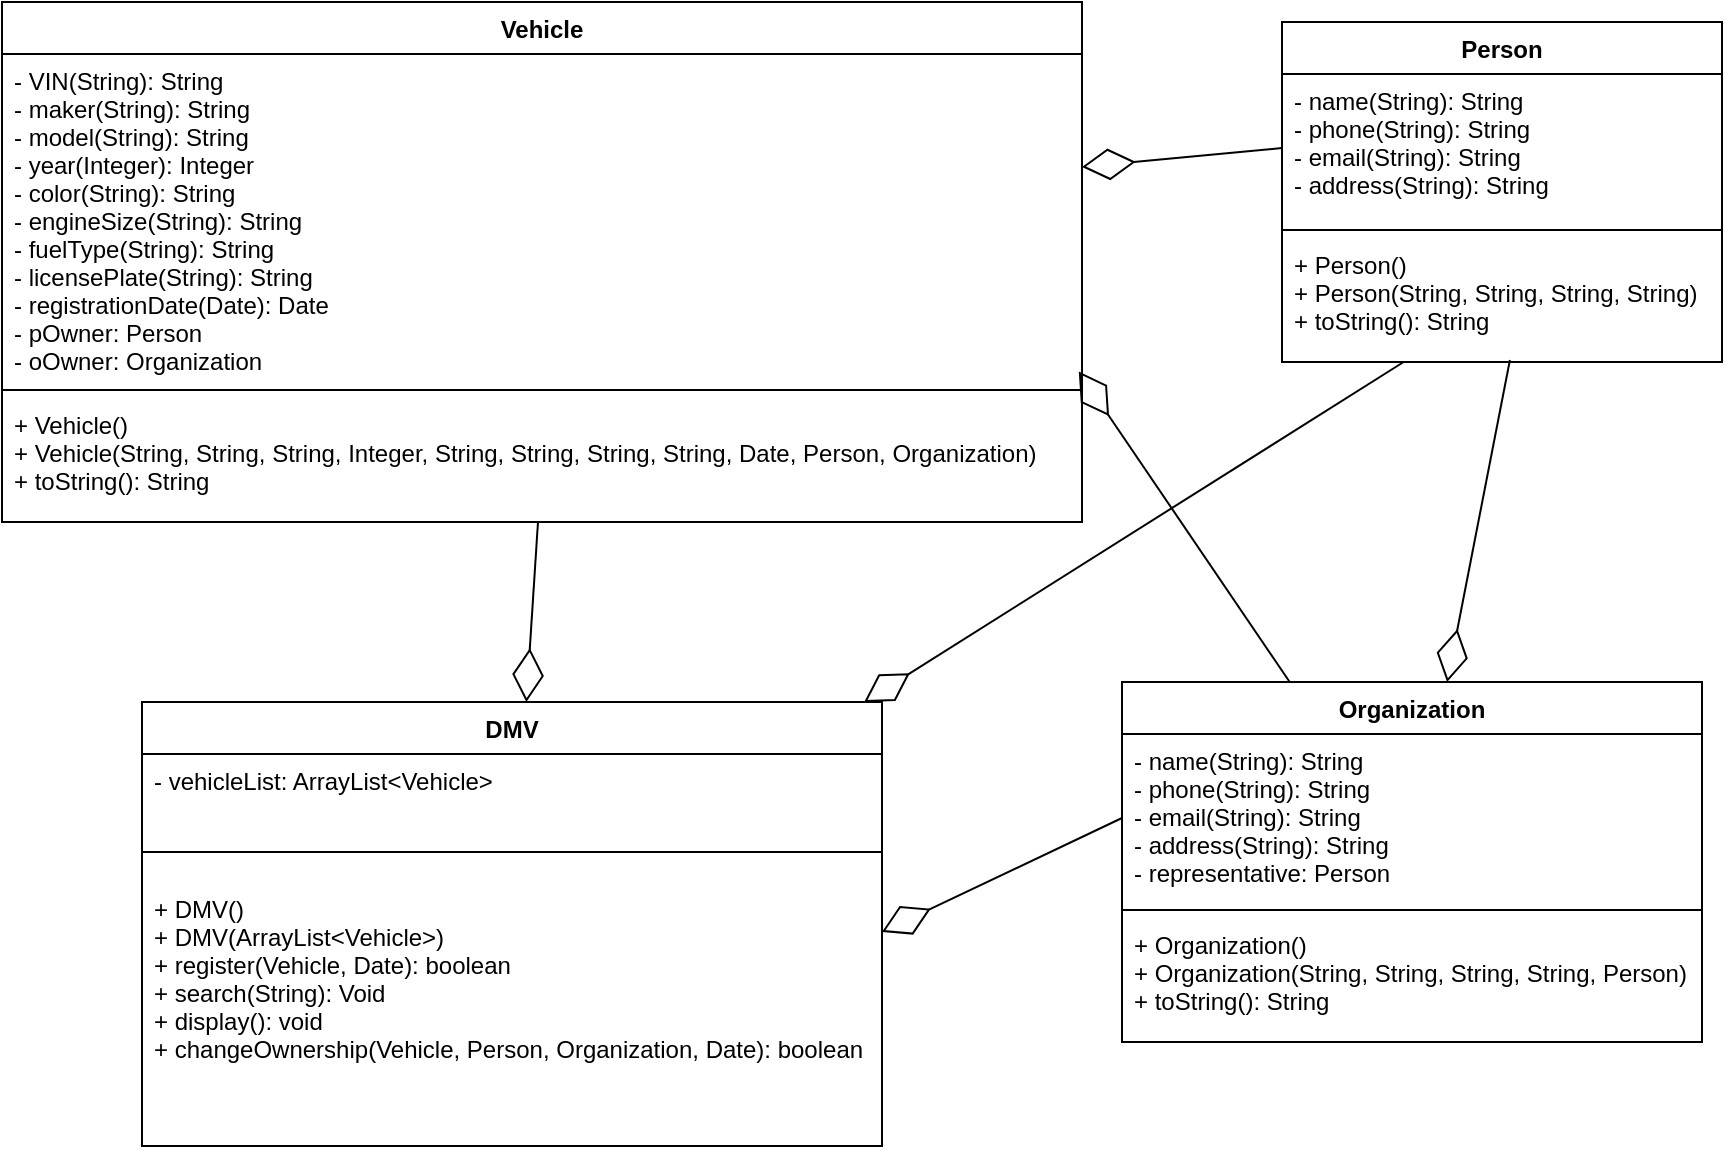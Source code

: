 <mxfile version="17.5.1" type="github">
  <diagram id="C5RBs43oDa-KdzZeNtuy" name="Page-1">
    <mxGraphModel dx="1018" dy="602" grid="1" gridSize="10" guides="1" tooltips="1" connect="1" arrows="1" fold="1" page="1" pageScale="1" pageWidth="827" pageHeight="1169" math="0" shadow="0">
      <root>
        <mxCell id="WIyWlLk6GJQsqaUBKTNV-0" />
        <mxCell id="WIyWlLk6GJQsqaUBKTNV-1" parent="WIyWlLk6GJQsqaUBKTNV-0" />
        <mxCell id="uwdcoz6HARXgGuEvxygR-0" value="Vehicle" style="swimlane;fontStyle=1;align=center;verticalAlign=top;childLayout=stackLayout;horizontal=1;startSize=26;horizontalStack=0;resizeParent=1;resizeParentMax=0;resizeLast=0;collapsible=1;marginBottom=0;" vertex="1" parent="WIyWlLk6GJQsqaUBKTNV-1">
          <mxGeometry x="50" y="20" width="540" height="260" as="geometry" />
        </mxCell>
        <mxCell id="uwdcoz6HARXgGuEvxygR-1" value="- VIN(String): String&#xa;- maker(String): String&#xa;- model(String): String&#xa;- year(Integer): Integer&#xa;- color(String): String&#xa;- engineSize(String): String&#xa;- fuelType(String): String&#xa;- licensePlate(String): String&#xa;- registrationDate(Date): Date&#xa;- pOwner: Person&#xa;- oOwner: Organization" style="text;strokeColor=none;fillColor=none;align=left;verticalAlign=top;spacingLeft=4;spacingRight=4;overflow=hidden;rotatable=0;points=[[0,0.5],[1,0.5]];portConstraint=eastwest;" vertex="1" parent="uwdcoz6HARXgGuEvxygR-0">
          <mxGeometry y="26" width="540" height="164" as="geometry" />
        </mxCell>
        <mxCell id="uwdcoz6HARXgGuEvxygR-2" value="" style="line;strokeWidth=1;fillColor=none;align=left;verticalAlign=middle;spacingTop=-1;spacingLeft=3;spacingRight=3;rotatable=0;labelPosition=right;points=[];portConstraint=eastwest;" vertex="1" parent="uwdcoz6HARXgGuEvxygR-0">
          <mxGeometry y="190" width="540" height="8" as="geometry" />
        </mxCell>
        <mxCell id="uwdcoz6HARXgGuEvxygR-3" value="+ Vehicle()&#xa;+ Vehicle(String, String, String, Integer, String, String, String, String, Date, Person, Organization)&#xa;+ toString(): String" style="text;strokeColor=none;fillColor=none;align=left;verticalAlign=top;spacingLeft=4;spacingRight=4;overflow=hidden;rotatable=0;points=[[0,0.5],[1,0.5]];portConstraint=eastwest;" vertex="1" parent="uwdcoz6HARXgGuEvxygR-0">
          <mxGeometry y="198" width="540" height="62" as="geometry" />
        </mxCell>
        <mxCell id="uwdcoz6HARXgGuEvxygR-4" value="Person" style="swimlane;fontStyle=1;align=center;verticalAlign=top;childLayout=stackLayout;horizontal=1;startSize=26;horizontalStack=0;resizeParent=1;resizeParentMax=0;resizeLast=0;collapsible=1;marginBottom=0;" vertex="1" parent="WIyWlLk6GJQsqaUBKTNV-1">
          <mxGeometry x="690" y="30" width="220" height="170" as="geometry" />
        </mxCell>
        <mxCell id="uwdcoz6HARXgGuEvxygR-5" value="- name(String): String&#xa;- phone(String): String&#xa;- email(String): String&#xa;- address(String): String" style="text;strokeColor=none;fillColor=none;align=left;verticalAlign=top;spacingLeft=4;spacingRight=4;overflow=hidden;rotatable=0;points=[[0,0.5],[1,0.5]];portConstraint=eastwest;" vertex="1" parent="uwdcoz6HARXgGuEvxygR-4">
          <mxGeometry y="26" width="220" height="74" as="geometry" />
        </mxCell>
        <mxCell id="uwdcoz6HARXgGuEvxygR-6" value="" style="line;strokeWidth=1;fillColor=none;align=left;verticalAlign=middle;spacingTop=-1;spacingLeft=3;spacingRight=3;rotatable=0;labelPosition=right;points=[];portConstraint=eastwest;" vertex="1" parent="uwdcoz6HARXgGuEvxygR-4">
          <mxGeometry y="100" width="220" height="8" as="geometry" />
        </mxCell>
        <mxCell id="uwdcoz6HARXgGuEvxygR-7" value="+ Person()&#xa;+ Person(String, String, String, String)&#xa;+ toString(): String" style="text;strokeColor=none;fillColor=none;align=left;verticalAlign=top;spacingLeft=4;spacingRight=4;overflow=hidden;rotatable=0;points=[[0,0.5],[1,0.5]];portConstraint=eastwest;" vertex="1" parent="uwdcoz6HARXgGuEvxygR-4">
          <mxGeometry y="108" width="220" height="62" as="geometry" />
        </mxCell>
        <mxCell id="uwdcoz6HARXgGuEvxygR-9" value="Organization" style="swimlane;fontStyle=1;align=center;verticalAlign=top;childLayout=stackLayout;horizontal=1;startSize=26;horizontalStack=0;resizeParent=1;resizeParentMax=0;resizeLast=0;collapsible=1;marginBottom=0;" vertex="1" parent="WIyWlLk6GJQsqaUBKTNV-1">
          <mxGeometry x="610" y="360" width="290" height="180" as="geometry" />
        </mxCell>
        <mxCell id="uwdcoz6HARXgGuEvxygR-10" value="- name(String): String&#xa;- phone(String): String&#xa;- email(String): String&#xa;- address(String): String&#xa;- representative: Person" style="text;strokeColor=none;fillColor=none;align=left;verticalAlign=top;spacingLeft=4;spacingRight=4;overflow=hidden;rotatable=0;points=[[0,0.5],[1,0.5]];portConstraint=eastwest;" vertex="1" parent="uwdcoz6HARXgGuEvxygR-9">
          <mxGeometry y="26" width="290" height="84" as="geometry" />
        </mxCell>
        <mxCell id="uwdcoz6HARXgGuEvxygR-11" value="" style="line;strokeWidth=1;fillColor=none;align=left;verticalAlign=middle;spacingTop=-1;spacingLeft=3;spacingRight=3;rotatable=0;labelPosition=right;points=[];portConstraint=eastwest;" vertex="1" parent="uwdcoz6HARXgGuEvxygR-9">
          <mxGeometry y="110" width="290" height="8" as="geometry" />
        </mxCell>
        <mxCell id="uwdcoz6HARXgGuEvxygR-12" value="+ Organization()&#xa;+ Organization(String, String, String, String, Person)&#xa;+ toString(): String" style="text;strokeColor=none;fillColor=none;align=left;verticalAlign=top;spacingLeft=4;spacingRight=4;overflow=hidden;rotatable=0;points=[[0,0.5],[1,0.5]];portConstraint=eastwest;" vertex="1" parent="uwdcoz6HARXgGuEvxygR-9">
          <mxGeometry y="118" width="290" height="62" as="geometry" />
        </mxCell>
        <mxCell id="uwdcoz6HARXgGuEvxygR-20" value="DMV" style="swimlane;fontStyle=1;align=center;verticalAlign=top;childLayout=stackLayout;horizontal=1;startSize=26;horizontalStack=0;resizeParent=1;resizeParentMax=0;resizeLast=0;collapsible=1;marginBottom=0;" vertex="1" parent="WIyWlLk6GJQsqaUBKTNV-1">
          <mxGeometry x="120" y="370" width="370" height="222" as="geometry" />
        </mxCell>
        <mxCell id="uwdcoz6HARXgGuEvxygR-21" value="- vehicleList: ArrayList&lt;Vehicle&gt;" style="text;strokeColor=none;fillColor=none;align=left;verticalAlign=top;spacingLeft=4;spacingRight=4;overflow=hidden;rotatable=0;points=[[0,0.5],[1,0.5]];portConstraint=eastwest;" vertex="1" parent="uwdcoz6HARXgGuEvxygR-20">
          <mxGeometry y="26" width="370" height="34" as="geometry" />
        </mxCell>
        <mxCell id="uwdcoz6HARXgGuEvxygR-22" value="" style="line;strokeWidth=1;fillColor=none;align=left;verticalAlign=middle;spacingTop=-1;spacingLeft=3;spacingRight=3;rotatable=0;labelPosition=right;points=[];portConstraint=eastwest;" vertex="1" parent="uwdcoz6HARXgGuEvxygR-20">
          <mxGeometry y="60" width="370" height="30" as="geometry" />
        </mxCell>
        <mxCell id="uwdcoz6HARXgGuEvxygR-23" value="+ DMV()&#xa;+ DMV(ArrayList&lt;Vehicle&gt;)&#xa;+ register(Vehicle, Date): boolean&#xa;+ search(String): Void &#xa;+ display(): void&#xa;+ changeOwnership(Vehicle, Person, Organization, Date): boolean" style="text;strokeColor=none;fillColor=none;align=left;verticalAlign=top;spacingLeft=4;spacingRight=4;overflow=hidden;rotatable=0;points=[[0,0.5],[1,0.5]];portConstraint=eastwest;" vertex="1" parent="uwdcoz6HARXgGuEvxygR-20">
          <mxGeometry y="90" width="370" height="132" as="geometry" />
        </mxCell>
        <mxCell id="uwdcoz6HARXgGuEvxygR-26" value="" style="endArrow=diamondThin;endFill=0;endSize=24;html=1;rounded=0;exitX=0;exitY=0.5;exitDx=0;exitDy=0;" edge="1" parent="WIyWlLk6GJQsqaUBKTNV-1" source="uwdcoz6HARXgGuEvxygR-5" target="uwdcoz6HARXgGuEvxygR-1">
          <mxGeometry width="160" relative="1" as="geometry">
            <mxPoint x="330" y="310" as="sourcePoint" />
            <mxPoint x="490" y="310" as="targetPoint" />
          </mxGeometry>
        </mxCell>
        <mxCell id="uwdcoz6HARXgGuEvxygR-30" value="" style="endArrow=diamondThin;endFill=0;endSize=24;html=1;rounded=0;" edge="1" parent="WIyWlLk6GJQsqaUBKTNV-1" source="uwdcoz6HARXgGuEvxygR-7" target="uwdcoz6HARXgGuEvxygR-20">
          <mxGeometry width="160" relative="1" as="geometry">
            <mxPoint x="590" y="123" as="sourcePoint" />
            <mxPoint x="460" y="139.508" as="targetPoint" />
          </mxGeometry>
        </mxCell>
        <mxCell id="uwdcoz6HARXgGuEvxygR-31" value="" style="endArrow=diamondThin;endFill=0;endSize=24;html=1;rounded=0;exitX=0;exitY=0.5;exitDx=0;exitDy=0;entryX=1;entryY=0.189;entryDx=0;entryDy=0;entryPerimeter=0;" edge="1" parent="WIyWlLk6GJQsqaUBKTNV-1" source="uwdcoz6HARXgGuEvxygR-10" target="uwdcoz6HARXgGuEvxygR-23">
          <mxGeometry width="160" relative="1" as="geometry">
            <mxPoint x="580" y="400" as="sourcePoint" />
            <mxPoint x="450" y="416.508" as="targetPoint" />
          </mxGeometry>
        </mxCell>
        <mxCell id="uwdcoz6HARXgGuEvxygR-32" value="" style="endArrow=diamondThin;endFill=0;endSize=24;html=1;rounded=0;exitX=0.518;exitY=0.984;exitDx=0;exitDy=0;exitPerimeter=0;" edge="1" parent="WIyWlLk6GJQsqaUBKTNV-1" source="uwdcoz6HARXgGuEvxygR-7" target="uwdcoz6HARXgGuEvxygR-9">
          <mxGeometry width="160" relative="1" as="geometry">
            <mxPoint x="610" y="143" as="sourcePoint" />
            <mxPoint x="480" y="159.508" as="targetPoint" />
          </mxGeometry>
        </mxCell>
        <mxCell id="uwdcoz6HARXgGuEvxygR-33" value="" style="endArrow=diamondThin;endFill=0;endSize=24;html=1;rounded=0;entryX=0.997;entryY=0.968;entryDx=0;entryDy=0;entryPerimeter=0;" edge="1" parent="WIyWlLk6GJQsqaUBKTNV-1" source="uwdcoz6HARXgGuEvxygR-9" target="uwdcoz6HARXgGuEvxygR-1">
          <mxGeometry width="160" relative="1" as="geometry">
            <mxPoint x="620" y="153" as="sourcePoint" />
            <mxPoint x="490" y="169.508" as="targetPoint" />
          </mxGeometry>
        </mxCell>
        <mxCell id="uwdcoz6HARXgGuEvxygR-34" value="" style="endArrow=diamondThin;endFill=0;endSize=24;html=1;rounded=0;" edge="1" parent="WIyWlLk6GJQsqaUBKTNV-1" source="uwdcoz6HARXgGuEvxygR-3" target="uwdcoz6HARXgGuEvxygR-20">
          <mxGeometry width="160" relative="1" as="geometry">
            <mxPoint x="627.003" y="200" as="sourcePoint" />
            <mxPoint x="418.955" y="350" as="targetPoint" />
          </mxGeometry>
        </mxCell>
      </root>
    </mxGraphModel>
  </diagram>
</mxfile>
